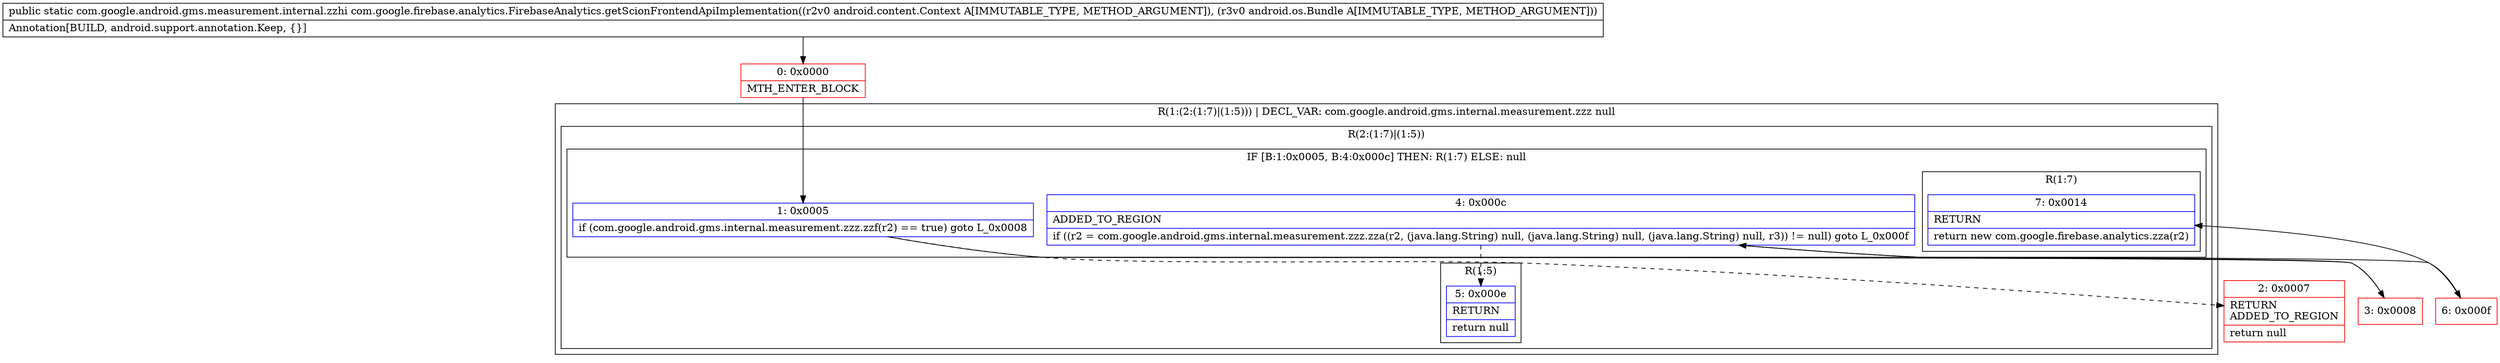 digraph "CFG forcom.google.firebase.analytics.FirebaseAnalytics.getScionFrontendApiImplementation(Landroid\/content\/Context;Landroid\/os\/Bundle;)Lcom\/google\/android\/gms\/measurement\/internal\/zzhi;" {
subgraph cluster_Region_1782743474 {
label = "R(1:(2:(1:7)|(1:5))) | DECL_VAR: com.google.android.gms.internal.measurement.zzz null\l";
node [shape=record,color=blue];
subgraph cluster_Region_1210100794 {
label = "R(2:(1:7)|(1:5))";
node [shape=record,color=blue];
subgraph cluster_IfRegion_1900759105 {
label = "IF [B:1:0x0005, B:4:0x000c] THEN: R(1:7) ELSE: null";
node [shape=record,color=blue];
Node_1 [shape=record,label="{1\:\ 0x0005|if (com.google.android.gms.internal.measurement.zzz.zzf(r2) == true) goto L_0x0008\l}"];
Node_4 [shape=record,label="{4\:\ 0x000c|ADDED_TO_REGION\l|if ((r2 = com.google.android.gms.internal.measurement.zzz.zza(r2, (java.lang.String) null, (java.lang.String) null, (java.lang.String) null, r3)) != null) goto L_0x000f\l}"];
subgraph cluster_Region_2090498151 {
label = "R(1:7)";
node [shape=record,color=blue];
Node_7 [shape=record,label="{7\:\ 0x0014|RETURN\l|return new com.google.firebase.analytics.zza(r2)\l}"];
}
}
subgraph cluster_Region_36387159 {
label = "R(1:5)";
node [shape=record,color=blue];
Node_5 [shape=record,label="{5\:\ 0x000e|RETURN\l|return null\l}"];
}
}
}
Node_0 [shape=record,color=red,label="{0\:\ 0x0000|MTH_ENTER_BLOCK\l}"];
Node_2 [shape=record,color=red,label="{2\:\ 0x0007|RETURN\lADDED_TO_REGION\l|return null\l}"];
Node_3 [shape=record,color=red,label="{3\:\ 0x0008}"];
Node_6 [shape=record,color=red,label="{6\:\ 0x000f}"];
MethodNode[shape=record,label="{public static com.google.android.gms.measurement.internal.zzhi com.google.firebase.analytics.FirebaseAnalytics.getScionFrontendApiImplementation((r2v0 android.content.Context A[IMMUTABLE_TYPE, METHOD_ARGUMENT]), (r3v0 android.os.Bundle A[IMMUTABLE_TYPE, METHOD_ARGUMENT]))  | Annotation[BUILD, android.support.annotation.Keep, \{\}]\l}"];
MethodNode -> Node_0;
Node_1 -> Node_2[style=dashed];
Node_1 -> Node_3;
Node_4 -> Node_5[style=dashed];
Node_4 -> Node_6;
Node_0 -> Node_1;
Node_3 -> Node_4;
Node_6 -> Node_7;
}

